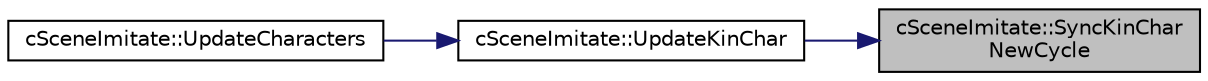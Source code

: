 digraph "cSceneImitate::SyncKinCharNewCycle"
{
 // LATEX_PDF_SIZE
  edge [fontname="Helvetica",fontsize="10",labelfontname="Helvetica",labelfontsize="10"];
  node [fontname="Helvetica",fontsize="10",shape=record];
  rankdir="RL";
  Node1 [label="cSceneImitate::SyncKinChar\lNewCycle",height=0.2,width=0.4,color="black", fillcolor="grey75", style="filled", fontcolor="black",tooltip=" "];
  Node1 -> Node2 [dir="back",color="midnightblue",fontsize="10",style="solid",fontname="Helvetica"];
  Node2 [label="cSceneImitate::UpdateKinChar",height=0.2,width=0.4,color="black", fillcolor="white", style="filled",URL="$classc_scene_imitate.html#a46e91c3e17e31b4ddfc0509e369f8a02",tooltip=" "];
  Node2 -> Node3 [dir="back",color="midnightblue",fontsize="10",style="solid",fontname="Helvetica"];
  Node3 [label="cSceneImitate::UpdateCharacters",height=0.2,width=0.4,color="black", fillcolor="white", style="filled",URL="$classc_scene_imitate.html#aa8ba710f2cf9be960f22ec8f1dc5eb62",tooltip=" "];
}
